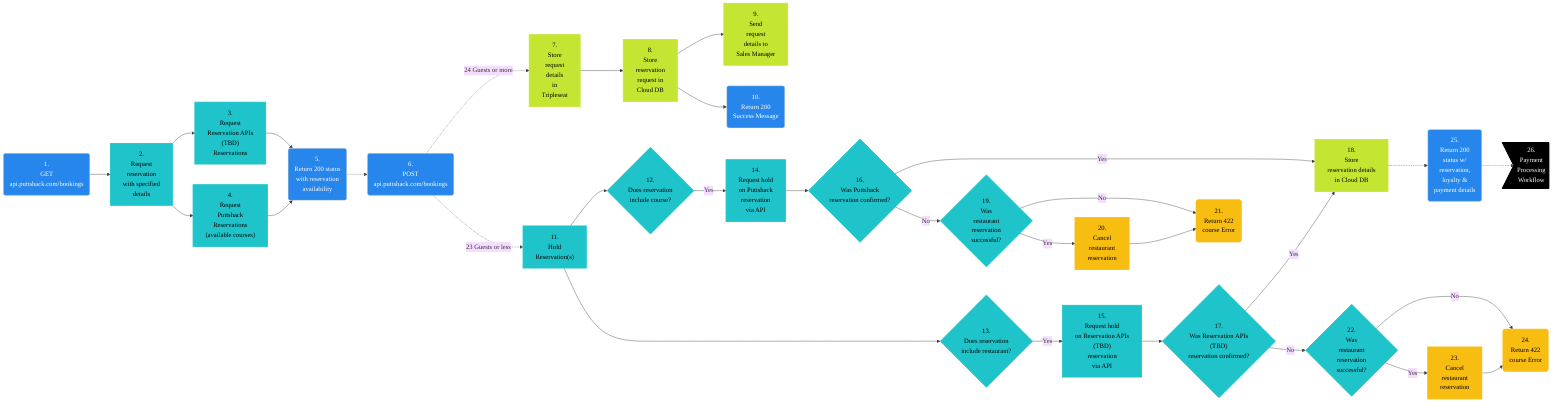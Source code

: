 %%{init: {'theme': 'base', 'themeVariables': { 'lineColor': '#404040'}, 'fontFamily': 'Montserrat', 'fontSize': 10}}%%

        %% Puttshack Booking Workflow
        %% Ref: https://miro.com/app/board/o9J_l6gQYVA=/
        %% Author Shaloo Shalini <shalz@hotmail.com>

        graph LR
          Node1("1. <br/> GET <br/> api.puttshack.com/bookings"):::apinodefill
          Node2["2. <br/> Request <br/> reservation <br/> with specified <br/> details"]:::descfillcyan
          Node3["3. <br/> Request <br/>  Reservation APIs <br/> (TBD)<br/>Reservations"]:::descfillcyan
          Node4["4. <br/> Request <br/> Puttshack <br/> Reservations <br/> (available courses)"]:::descfillcyan
          Node5("5. <br/> Return 200 status <br/> with reservation <br/> availability"):::apinodefill
          Node6("6. <br/> POST <br/> api.puttshack.com/bookings"):::apinodefill
          Node7["7. <br/> Store <br/> request <br/> details <br/> in <br/> Tripleseat"]:::descfill
          Node8["8. <br/> Store <br/> reservation <br/> request in <br/> Cloud DB"]:::descfill
          Node9["9. <br/> Send <br/>request <br/>details to <br/>Sales Manager"]:::descfill
          Node10("10. <br/> Return 200 <br/> Success Message"):::apinodefill
          Node11["11. <br/> Hold <br/> Reservation(s)"]:::descfillcyan
          Node12{"12. <br/> Does reservation <br/> include course?"}:::descfillcyan
          Node13{"13. <br/> Does reservation <br/> include restaurant?"}:::descfillcyan
          Node14["14. <br/> Request hold <br/> on Puttshack <br/> reservation <br/> via API"]:::descfillcyan
          Node15["15. <br/> Request hold <br/> on Reservation APIs <br/> (TBD)<br/>reservation <br/> via API"]:::descfillcyan
          Node16{"16. <br/> Was Puttshack <br/> reservation confirmed?"}:::descfillcyan
          Node17{"17. <br/> Was Reservation APIs <br/> (TBD)<br/>reservation confirmed?"}:::descfillcyan
          Node18["18. <br/> Store <br/> reservation details <br/> in Cloud DB"]:::descfill
          Node19{"19. <br/> Was <br/> restaurant <br/> reservation <br/> successful?"}:::descfillcyan
          Node20["20. <br/> Cancel <br/> restaurant <br/> reservation "]:::descfillor
          Node21("21. <br/> Return 422 <br/> course Error"):::descfillor
          Node22{"22. <br/> Was <br/> restaurant <br/> reservation <br/> successful?"}:::descfillcyan
          Node23["23. <br/> Cancel <br/> restaurant <br/> reservation "]:::descfillor
          Node24("24. <br/> Return 422 <br/> course Error"):::descfillor
          Node25("25. <br/> Return 200 <br/> status w/ <br/> reservation, <br/> loyalty & <br/> payment details"):::apinodefill
          Node26>"26. <br/> Payment <br/> Processing <br/> Workflow"]:::wfref


          Node1 --> Node2 --> Node3 & Node4 --> Node5 -.-> Node6
          Node6 -. 24 Guests or more .-> Node7 --> Node8 --> Node9 & Node10
          Node6 -. 23 Guests or less .-> Node11
          Node11 --> Node12 & Node13
          Node12 -- Yes --> Node14 --> Node16 -- Yes -----> Node18
          Node16 -- No --> Node19 -- Yes --> Node20
          Node19 -- No --> Node21
          Node20 --> Node21
          Node13 -- Yes --> Node15 --> Node17 -- Yes --> Node18
          Node17 -- No --> Node22
          Node22 -- Yes --> Node23
          Node22 -- No --> Node24
          Node23 --> Node24
          Node18 -.-> Node25 -.-> Node26

          classDef wfref fill:black,stroke:black,color:white,stroke-width:2px
          classDef apinodefill fill:#2686ec,stroke:2686ec,color:white,stroke-width:1px
          classDef subgraphfill fill:white,stroke:white,color:black,stroke-width:1px
          classDef descfill fill:#c4e633,stroke:#c4e633,color:black,stroke-width:2px
          classDef descfillcyan fill:#1ec4ca,stroke:#1ec4ca,color:black,stroke-width:2px
          classDef descfillor fill:#f7bd11,stroke:#f7bd11,color:black,stroke-width:2px